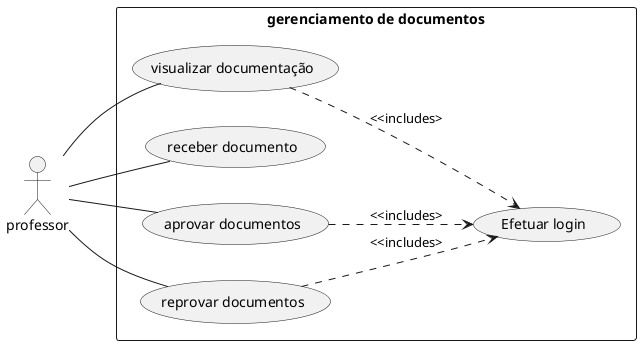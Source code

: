 @startuml
left to right direction
skinparam packagestyle rectangle
actor professor
rectangle "gerenciamento de documentos" {
    professor -- (visualizar documentação)
    professor -- (receber documento)
    professor -- (aprovar documentos)
    professor -- (reprovar documentos)
    (visualizar documentação) ..> (Efetuar login): <<includes>
    (aprovar documentos) ..> (Efetuar login): <<includes>
    (reprovar documentos) ..> (Efetuar login): <<includes>
}

@enduml